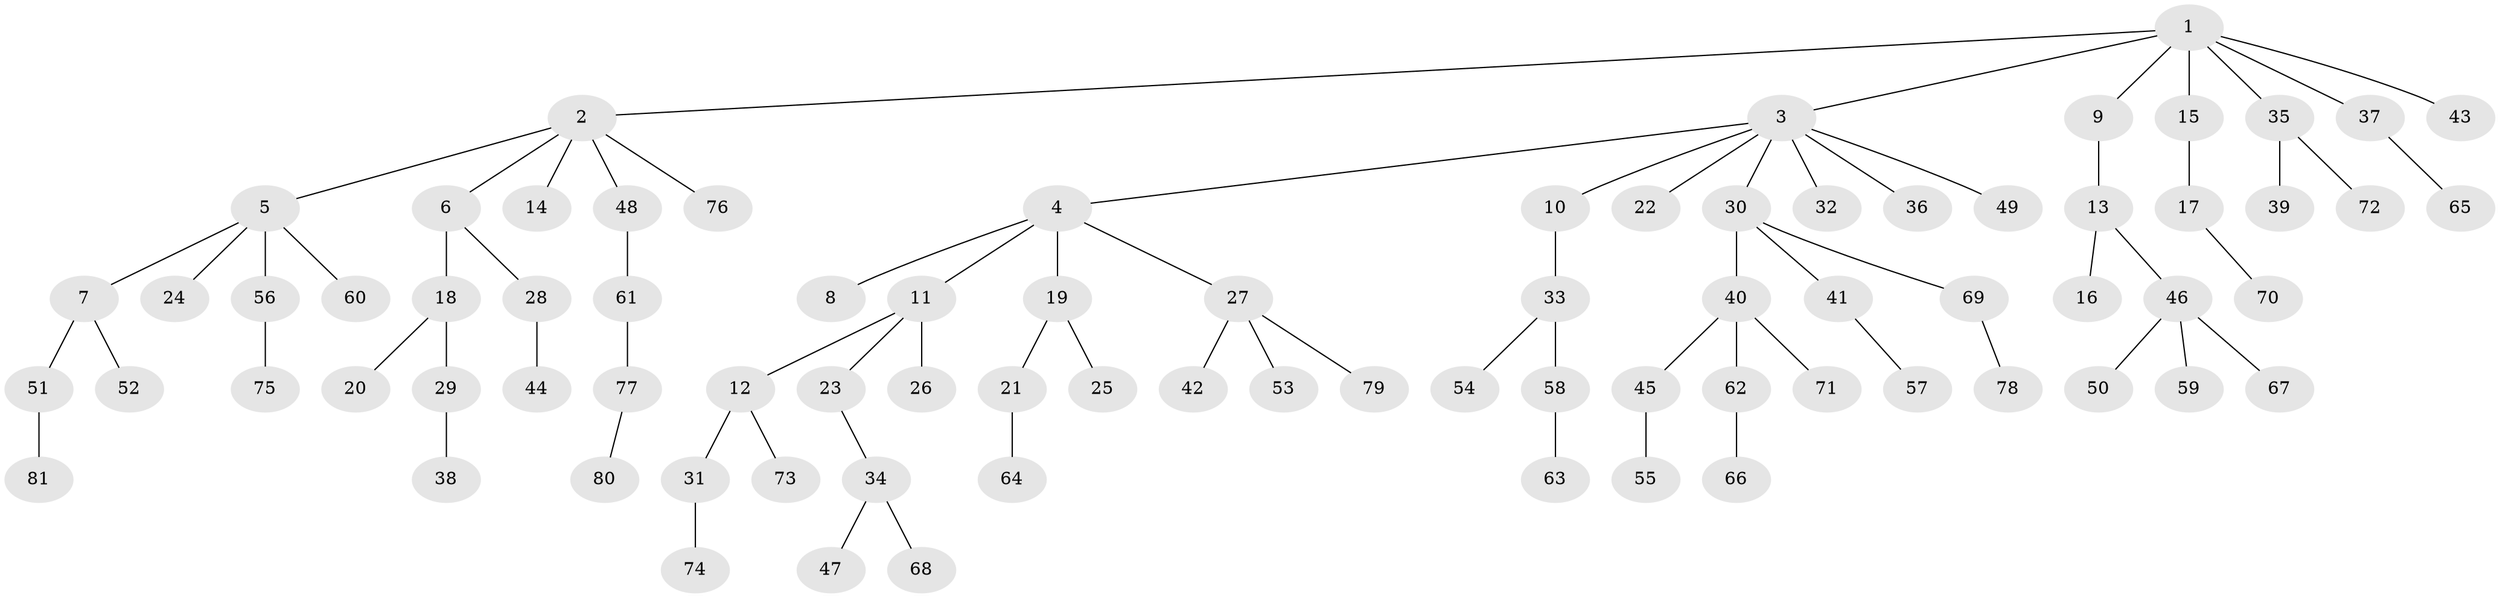 // coarse degree distribution, {6: 0.018518518518518517, 5: 0.018518518518518517, 7: 0.037037037037037035, 4: 0.07407407407407407, 3: 0.1111111111111111, 1: 0.6111111111111112, 2: 0.12962962962962962}
// Generated by graph-tools (version 1.1) at 2025/52/02/27/25 19:52:11]
// undirected, 81 vertices, 80 edges
graph export_dot {
graph [start="1"]
  node [color=gray90,style=filled];
  1;
  2;
  3;
  4;
  5;
  6;
  7;
  8;
  9;
  10;
  11;
  12;
  13;
  14;
  15;
  16;
  17;
  18;
  19;
  20;
  21;
  22;
  23;
  24;
  25;
  26;
  27;
  28;
  29;
  30;
  31;
  32;
  33;
  34;
  35;
  36;
  37;
  38;
  39;
  40;
  41;
  42;
  43;
  44;
  45;
  46;
  47;
  48;
  49;
  50;
  51;
  52;
  53;
  54;
  55;
  56;
  57;
  58;
  59;
  60;
  61;
  62;
  63;
  64;
  65;
  66;
  67;
  68;
  69;
  70;
  71;
  72;
  73;
  74;
  75;
  76;
  77;
  78;
  79;
  80;
  81;
  1 -- 2;
  1 -- 3;
  1 -- 9;
  1 -- 15;
  1 -- 35;
  1 -- 37;
  1 -- 43;
  2 -- 5;
  2 -- 6;
  2 -- 14;
  2 -- 48;
  2 -- 76;
  3 -- 4;
  3 -- 10;
  3 -- 22;
  3 -- 30;
  3 -- 32;
  3 -- 36;
  3 -- 49;
  4 -- 8;
  4 -- 11;
  4 -- 19;
  4 -- 27;
  5 -- 7;
  5 -- 24;
  5 -- 56;
  5 -- 60;
  6 -- 18;
  6 -- 28;
  7 -- 51;
  7 -- 52;
  9 -- 13;
  10 -- 33;
  11 -- 12;
  11 -- 23;
  11 -- 26;
  12 -- 31;
  12 -- 73;
  13 -- 16;
  13 -- 46;
  15 -- 17;
  17 -- 70;
  18 -- 20;
  18 -- 29;
  19 -- 21;
  19 -- 25;
  21 -- 64;
  23 -- 34;
  27 -- 42;
  27 -- 53;
  27 -- 79;
  28 -- 44;
  29 -- 38;
  30 -- 40;
  30 -- 41;
  30 -- 69;
  31 -- 74;
  33 -- 54;
  33 -- 58;
  34 -- 47;
  34 -- 68;
  35 -- 39;
  35 -- 72;
  37 -- 65;
  40 -- 45;
  40 -- 62;
  40 -- 71;
  41 -- 57;
  45 -- 55;
  46 -- 50;
  46 -- 59;
  46 -- 67;
  48 -- 61;
  51 -- 81;
  56 -- 75;
  58 -- 63;
  61 -- 77;
  62 -- 66;
  69 -- 78;
  77 -- 80;
}
